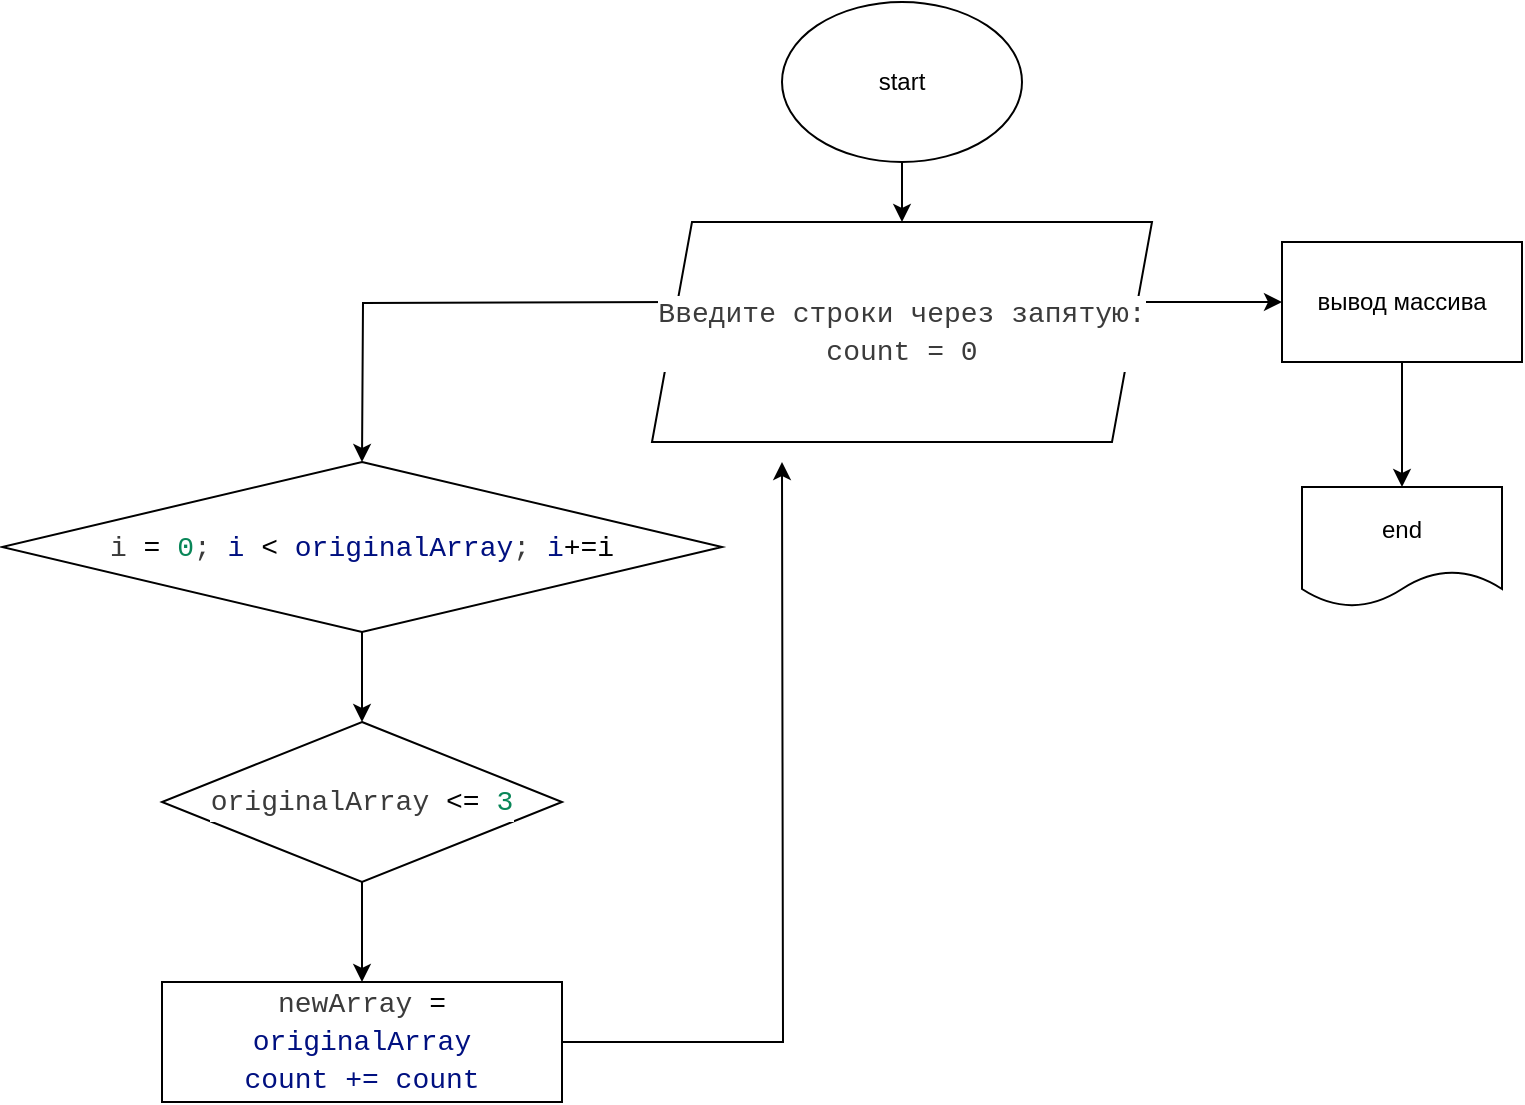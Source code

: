 <mxfile version="22.1.15" type="github">
  <diagram name="Страница — 1" id="MZYTRjeEE6Ud5sDr41vi">
    <mxGraphModel dx="1877" dy="557" grid="1" gridSize="10" guides="1" tooltips="1" connect="1" arrows="1" fold="1" page="1" pageScale="1" pageWidth="827" pageHeight="1169" math="0" shadow="0">
      <root>
        <mxCell id="0" />
        <mxCell id="1" parent="0" />
        <mxCell id="ssWhwryNlqvaUVvX4cZl-2" style="edgeStyle=orthogonalEdgeStyle;rounded=0;orthogonalLoop=1;jettySize=auto;html=1;" edge="1" parent="1" source="ssWhwryNlqvaUVvX4cZl-1" target="ssWhwryNlqvaUVvX4cZl-3">
          <mxGeometry relative="1" as="geometry">
            <mxPoint x="420" y="140" as="targetPoint" />
          </mxGeometry>
        </mxCell>
        <mxCell id="ssWhwryNlqvaUVvX4cZl-1" value="start" style="ellipse;whiteSpace=wrap;html=1;" vertex="1" parent="1">
          <mxGeometry x="360" y="10" width="120" height="80" as="geometry" />
        </mxCell>
        <mxCell id="ssWhwryNlqvaUVvX4cZl-5" value="" style="edgeStyle=orthogonalEdgeStyle;rounded=0;orthogonalLoop=1;jettySize=auto;html=1;" edge="1" parent="1">
          <mxGeometry relative="1" as="geometry">
            <mxPoint x="310" y="160" as="sourcePoint" />
            <mxPoint x="150" y="240" as="targetPoint" />
          </mxGeometry>
        </mxCell>
        <mxCell id="ssWhwryNlqvaUVvX4cZl-12" value="" style="edgeStyle=orthogonalEdgeStyle;rounded=0;orthogonalLoop=1;jettySize=auto;html=1;" edge="1" parent="1" source="ssWhwryNlqvaUVvX4cZl-3" target="ssWhwryNlqvaUVvX4cZl-11">
          <mxGeometry relative="1" as="geometry">
            <Array as="points">
              <mxPoint x="550" y="160" />
              <mxPoint x="550" y="160" />
            </Array>
          </mxGeometry>
        </mxCell>
        <mxCell id="ssWhwryNlqvaUVvX4cZl-3" value="&lt;div style=&quot;color: rgb(59, 59, 59); background-color: rgb(255, 255, 255); font-family: Consolas, &amp;quot;Courier New&amp;quot;, monospace; font-size: 14px; line-height: 19px;&quot;&gt;Введите строки через запятую:&lt;/div&gt;&lt;div style=&quot;color: rgb(59, 59, 59); background-color: rgb(255, 255, 255); font-family: Consolas, &amp;quot;Courier New&amp;quot;, monospace; font-size: 14px; line-height: 19px;&quot;&gt;count = 0&lt;/div&gt;" style="shape=parallelogram;perimeter=parallelogramPerimeter;whiteSpace=wrap;html=1;fixedSize=1;" vertex="1" parent="1">
          <mxGeometry x="295" y="120" width="250" height="110" as="geometry" />
        </mxCell>
        <mxCell id="ssWhwryNlqvaUVvX4cZl-7" value="" style="edgeStyle=orthogonalEdgeStyle;rounded=0;orthogonalLoop=1;jettySize=auto;html=1;" edge="1" parent="1" source="ssWhwryNlqvaUVvX4cZl-4" target="ssWhwryNlqvaUVvX4cZl-6">
          <mxGeometry relative="1" as="geometry" />
        </mxCell>
        <mxCell id="ssWhwryNlqvaUVvX4cZl-4" value="&lt;div style=&quot;background-color: rgb(255, 255, 255); font-family: Consolas, &amp;quot;Courier New&amp;quot;, monospace; font-size: 14px; line-height: 19px;&quot;&gt;&lt;font color=&quot;#3b3b3b&quot;&gt;i &lt;/font&gt;&lt;span style=&quot;color: rgb(0, 0, 0);&quot;&gt;=&lt;/span&gt; &lt;span style=&quot;color: rgb(9, 134, 88);&quot;&gt;0&lt;/span&gt;&lt;font color=&quot;#3b3b3b&quot;&gt;; &lt;/font&gt;&lt;span style=&quot;color: rgb(0, 16, 128);&quot;&gt;i&lt;/span&gt; &lt;span style=&quot;color: rgb(0, 0, 0);&quot;&gt;&amp;lt;&lt;/span&gt; &lt;span style=&quot;color: rgb(0, 16, 128);&quot;&gt;originalArray&lt;/span&gt;&lt;font color=&quot;#3b3b3b&quot;&gt;; &lt;/font&gt;&lt;span style=&quot;color: rgb(0, 16, 128);&quot;&gt;i&lt;/span&gt;+=i&lt;/div&gt;" style="rhombus;whiteSpace=wrap;html=1;" vertex="1" parent="1">
          <mxGeometry x="-30" y="240" width="360" height="85" as="geometry" />
        </mxCell>
        <mxCell id="ssWhwryNlqvaUVvX4cZl-9" value="" style="edgeStyle=orthogonalEdgeStyle;rounded=0;orthogonalLoop=1;jettySize=auto;html=1;" edge="1" parent="1" source="ssWhwryNlqvaUVvX4cZl-6" target="ssWhwryNlqvaUVvX4cZl-8">
          <mxGeometry relative="1" as="geometry" />
        </mxCell>
        <mxCell id="ssWhwryNlqvaUVvX4cZl-6" value="&lt;div style=&quot;background-color: rgb(255, 255, 255); font-family: Consolas, &amp;quot;Courier New&amp;quot;, monospace; font-size: 14px; line-height: 19px;&quot;&gt;&lt;div style=&quot;color: rgb(59, 59, 59); line-height: 19px;&quot;&gt;originalArray&amp;nbsp;&lt;span style=&quot;color: #000000;&quot;&gt;&amp;lt;=&lt;/span&gt; &lt;span style=&quot;color: #098658;&quot;&gt;3&lt;/span&gt;&lt;/div&gt;&lt;/div&gt;" style="rhombus;whiteSpace=wrap;html=1;" vertex="1" parent="1">
          <mxGeometry x="50" y="370" width="200" height="80" as="geometry" />
        </mxCell>
        <mxCell id="ssWhwryNlqvaUVvX4cZl-10" style="edgeStyle=orthogonalEdgeStyle;rounded=0;orthogonalLoop=1;jettySize=auto;html=1;" edge="1" parent="1" source="ssWhwryNlqvaUVvX4cZl-8">
          <mxGeometry relative="1" as="geometry">
            <mxPoint x="360" y="240" as="targetPoint" />
          </mxGeometry>
        </mxCell>
        <mxCell id="ssWhwryNlqvaUVvX4cZl-8" value="&lt;div style=&quot;color: rgb(59, 59, 59); background-color: rgb(255, 255, 255); font-family: Consolas, &amp;quot;Courier New&amp;quot;, monospace; font-size: 14px; line-height: 19px;&quot;&gt;newArray&amp;nbsp;&lt;span style=&quot;color: #000000;&quot;&gt;=&lt;/span&gt; &lt;span style=&quot;color: #001080;&quot;&gt;originalArray&lt;/span&gt;&lt;/div&gt;&lt;div style=&quot;color: rgb(59, 59, 59); background-color: rgb(255, 255, 255); font-family: Consolas, &amp;quot;Courier New&amp;quot;, monospace; font-size: 14px; line-height: 19px;&quot;&gt;&lt;span style=&quot;color: #001080;&quot;&gt;count += count&lt;/span&gt;&lt;/div&gt;" style="whiteSpace=wrap;html=1;" vertex="1" parent="1">
          <mxGeometry x="50" y="500" width="200" height="60" as="geometry" />
        </mxCell>
        <mxCell id="ssWhwryNlqvaUVvX4cZl-14" value="" style="edgeStyle=orthogonalEdgeStyle;rounded=0;orthogonalLoop=1;jettySize=auto;html=1;" edge="1" parent="1" source="ssWhwryNlqvaUVvX4cZl-11" target="ssWhwryNlqvaUVvX4cZl-13">
          <mxGeometry relative="1" as="geometry" />
        </mxCell>
        <mxCell id="ssWhwryNlqvaUVvX4cZl-11" value="вывод массива" style="whiteSpace=wrap;html=1;" vertex="1" parent="1">
          <mxGeometry x="610" y="130" width="120" height="60" as="geometry" />
        </mxCell>
        <mxCell id="ssWhwryNlqvaUVvX4cZl-13" value="end" style="shape=document;whiteSpace=wrap;html=1;boundedLbl=1;" vertex="1" parent="1">
          <mxGeometry x="620" y="252.5" width="100" height="60" as="geometry" />
        </mxCell>
      </root>
    </mxGraphModel>
  </diagram>
</mxfile>
